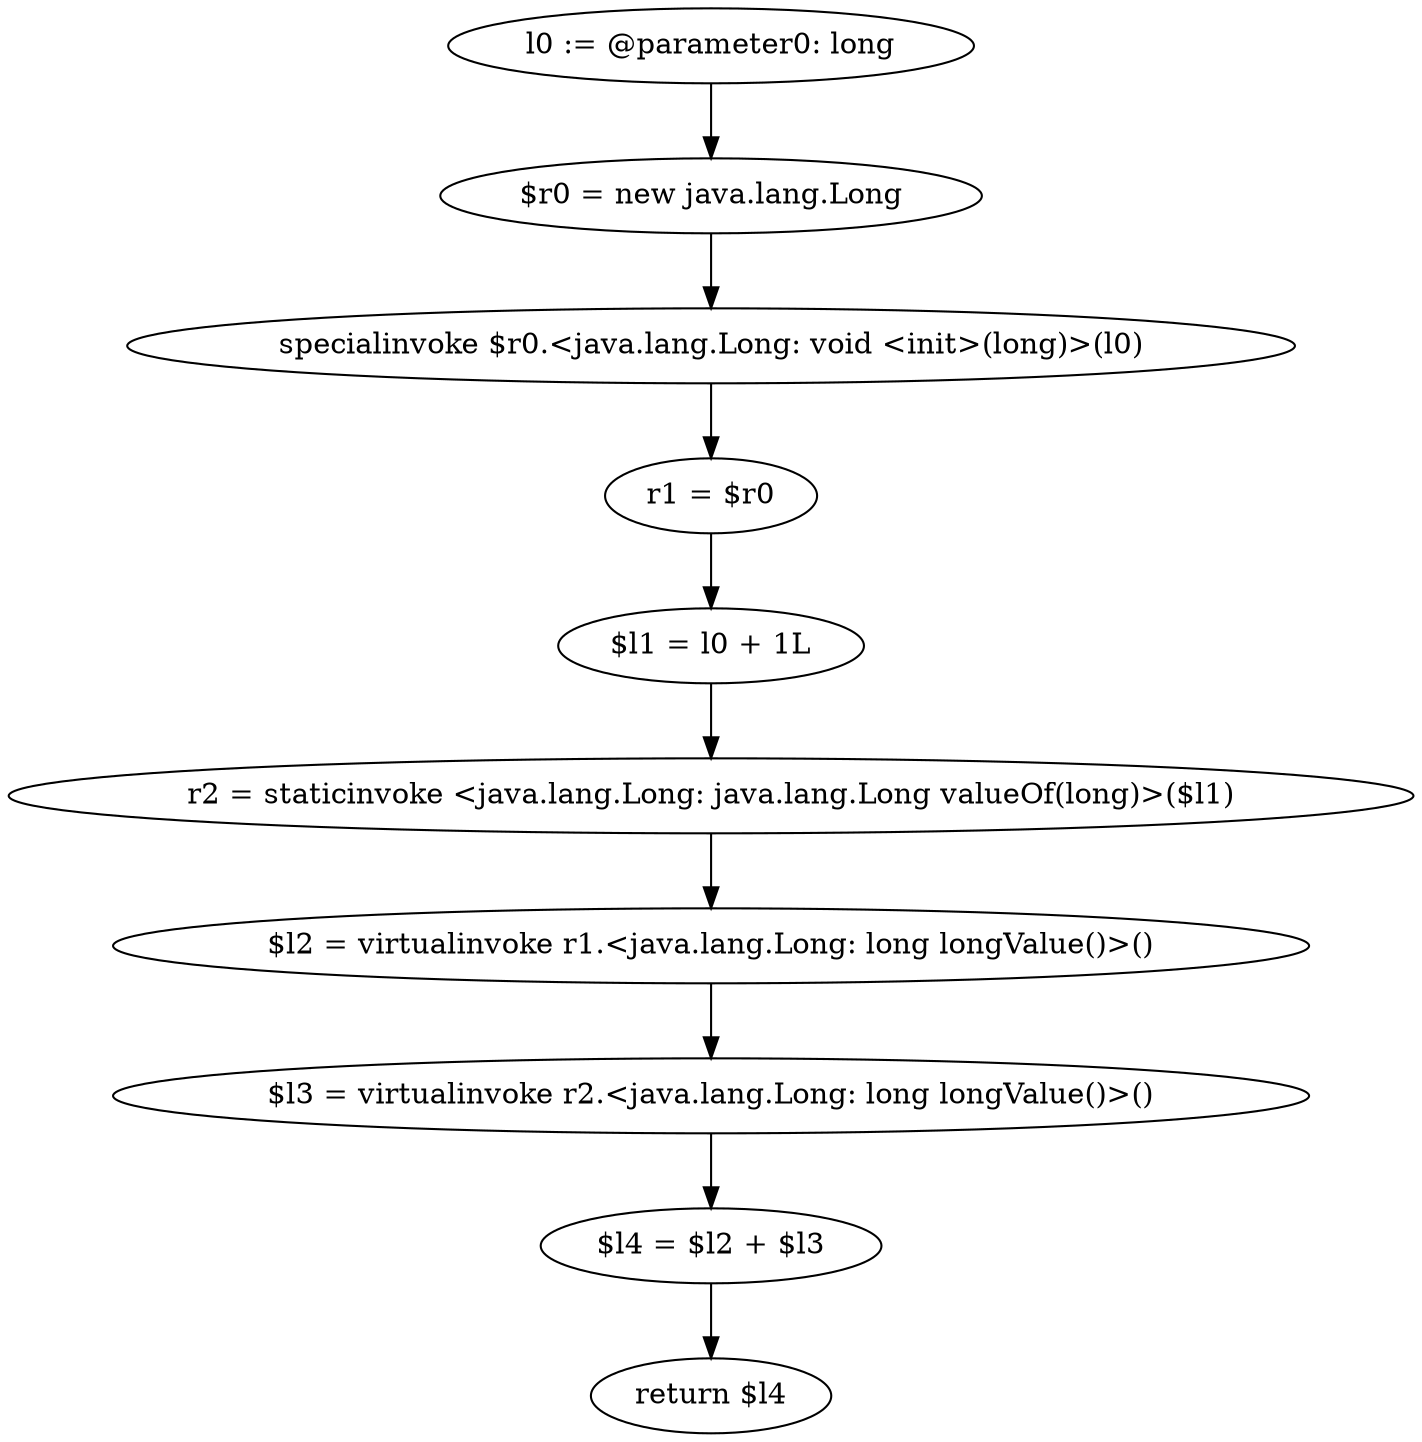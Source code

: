 digraph "unitGraph" {
    "l0 := @parameter0: long"
    "$r0 = new java.lang.Long"
    "specialinvoke $r0.<java.lang.Long: void <init>(long)>(l0)"
    "r1 = $r0"
    "$l1 = l0 + 1L"
    "r2 = staticinvoke <java.lang.Long: java.lang.Long valueOf(long)>($l1)"
    "$l2 = virtualinvoke r1.<java.lang.Long: long longValue()>()"
    "$l3 = virtualinvoke r2.<java.lang.Long: long longValue()>()"
    "$l4 = $l2 + $l3"
    "return $l4"
    "l0 := @parameter0: long"->"$r0 = new java.lang.Long";
    "$r0 = new java.lang.Long"->"specialinvoke $r0.<java.lang.Long: void <init>(long)>(l0)";
    "specialinvoke $r0.<java.lang.Long: void <init>(long)>(l0)"->"r1 = $r0";
    "r1 = $r0"->"$l1 = l0 + 1L";
    "$l1 = l0 + 1L"->"r2 = staticinvoke <java.lang.Long: java.lang.Long valueOf(long)>($l1)";
    "r2 = staticinvoke <java.lang.Long: java.lang.Long valueOf(long)>($l1)"->"$l2 = virtualinvoke r1.<java.lang.Long: long longValue()>()";
    "$l2 = virtualinvoke r1.<java.lang.Long: long longValue()>()"->"$l3 = virtualinvoke r2.<java.lang.Long: long longValue()>()";
    "$l3 = virtualinvoke r2.<java.lang.Long: long longValue()>()"->"$l4 = $l2 + $l3";
    "$l4 = $l2 + $l3"->"return $l4";
}
